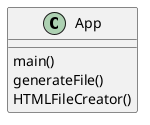 @startuml
'https://plantuml.com/class-diagram

class App{
main()
generateFile()
HTMLFileCreator()
}
@enduml